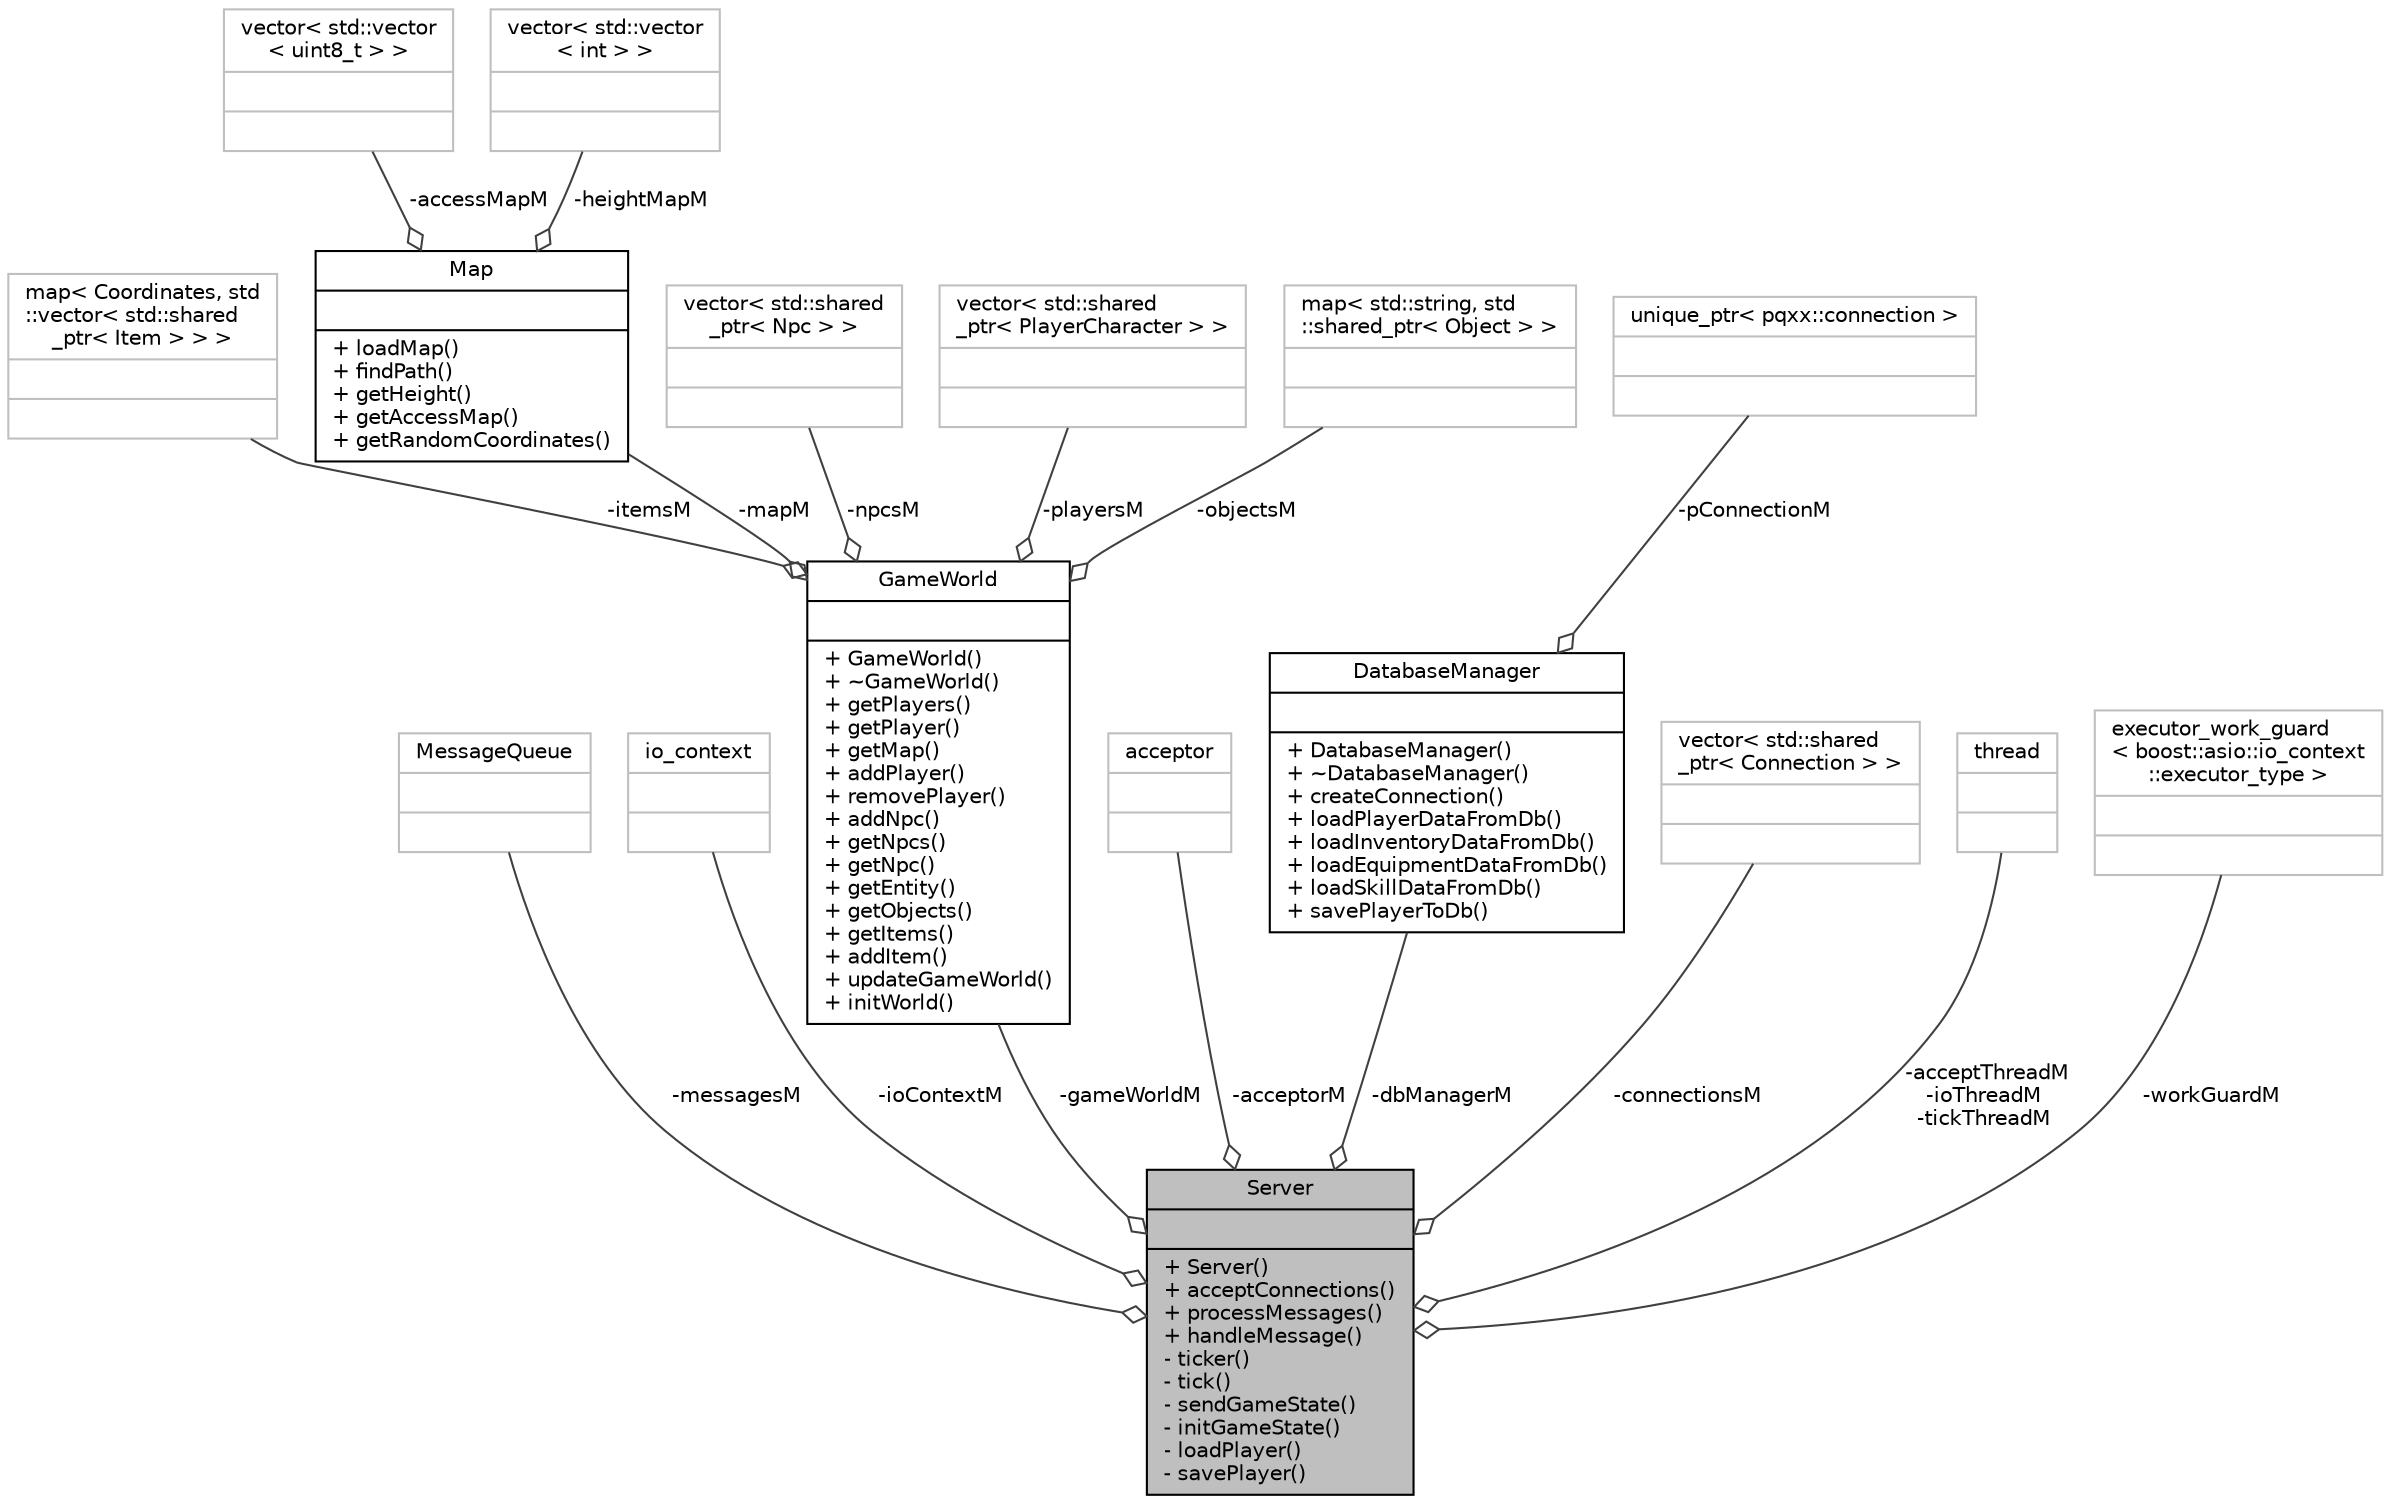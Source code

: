 digraph "Server"
{
 // LATEX_PDF_SIZE
  edge [fontname="Helvetica",fontsize="10",labelfontname="Helvetica",labelfontsize="10"];
  node [fontname="Helvetica",fontsize="10",shape=record];
  Node1 [label="{Server\n||+ Server()\l+ acceptConnections()\l+ processMessages()\l+ handleMessage()\l- ticker()\l- tick()\l- sendGameState()\l- initGameState()\l- loadPlayer()\l- savePlayer()\l}",height=0.2,width=0.4,color="black", fillcolor="grey75", style="filled", fontcolor="black",tooltip="Main class for the server."];
  Node2 -> Node1 [color="grey25",fontsize="10",style="solid",label=" -messagesM" ,arrowhead="odiamond",fontname="Helvetica"];
  Node2 [label="{MessageQueue\n||}",height=0.2,width=0.4,color="grey75", fillcolor="white", style="filled",tooltip=" "];
  Node3 -> Node1 [color="grey25",fontsize="10",style="solid",label=" -ioContextM" ,arrowhead="odiamond",fontname="Helvetica"];
  Node3 [label="{io_context\n||}",height=0.2,width=0.4,color="grey75", fillcolor="white", style="filled",tooltip=" "];
  Node4 -> Node1 [color="grey25",fontsize="10",style="solid",label=" -gameWorldM" ,arrowhead="odiamond",fontname="Helvetica"];
  Node4 [label="{GameWorld\n||+ GameWorld()\l+ ~GameWorld()\l+ getPlayers()\l+ getPlayer()\l+ getMap()\l+ addPlayer()\l+ removePlayer()\l+ addNpc()\l+ getNpcs()\l+ getNpc()\l+ getEntity()\l+ getObjects()\l+ getItems()\l+ addItem()\l+ updateGameWorld()\l+ initWorld()\l}",height=0.2,width=0.4,color="black", fillcolor="white", style="filled",URL="$classGameWorld.html",tooltip="GameWorld class. It contains all the player, npc, object and item instances."];
  Node5 -> Node4 [color="grey25",fontsize="10",style="solid",label=" -itemsM" ,arrowhead="odiamond",fontname="Helvetica"];
  Node5 [label="{map\< Coordinates, std\l::vector\< std::shared\l_ptr\< Item \> \> \>\n||}",height=0.2,width=0.4,color="grey75", fillcolor="white", style="filled",tooltip=" "];
  Node6 -> Node4 [color="grey25",fontsize="10",style="solid",label=" -mapM" ,arrowhead="odiamond",fontname="Helvetica"];
  Node6 [label="{Map\n||+ loadMap()\l+ findPath()\l+ getHeight()\l+ getAccessMap()\l+ getRandomCoordinates()\l}",height=0.2,width=0.4,color="black", fillcolor="white", style="filled",URL="$classMap.html",tooltip="Static class representing the map of the game world. Map contains information about which tiles are a..."];
  Node7 -> Node6 [color="grey25",fontsize="10",style="solid",label=" -accessMapM" ,arrowhead="odiamond",fontname="Helvetica"];
  Node7 [label="{vector\< std::vector\l\< uint8_t \> \>\n||}",height=0.2,width=0.4,color="grey75", fillcolor="white", style="filled",tooltip=" "];
  Node8 -> Node6 [color="grey25",fontsize="10",style="solid",label=" -heightMapM" ,arrowhead="odiamond",fontname="Helvetica"];
  Node8 [label="{vector\< std::vector\l\< int \> \>\n||}",height=0.2,width=0.4,color="grey75", fillcolor="white", style="filled",tooltip=" "];
  Node9 -> Node4 [color="grey25",fontsize="10",style="solid",label=" -npcsM" ,arrowhead="odiamond",fontname="Helvetica"];
  Node9 [label="{vector\< std::shared\l_ptr\< Npc \> \>\n||}",height=0.2,width=0.4,color="grey75", fillcolor="white", style="filled",tooltip=" "];
  Node10 -> Node4 [color="grey25",fontsize="10",style="solid",label=" -playersM" ,arrowhead="odiamond",fontname="Helvetica"];
  Node10 [label="{vector\< std::shared\l_ptr\< PlayerCharacter \> \>\n||}",height=0.2,width=0.4,color="grey75", fillcolor="white", style="filled",tooltip=" "];
  Node11 -> Node4 [color="grey25",fontsize="10",style="solid",label=" -objectsM" ,arrowhead="odiamond",fontname="Helvetica"];
  Node11 [label="{map\< std::string, std\l::shared_ptr\< Object \> \>\n||}",height=0.2,width=0.4,color="grey75", fillcolor="white", style="filled",tooltip=" "];
  Node12 -> Node1 [color="grey25",fontsize="10",style="solid",label=" -acceptorM" ,arrowhead="odiamond",fontname="Helvetica"];
  Node12 [label="{acceptor\n||}",height=0.2,width=0.4,color="grey75", fillcolor="white", style="filled",tooltip=" "];
  Node13 -> Node1 [color="grey25",fontsize="10",style="solid",label=" -dbManagerM" ,arrowhead="odiamond",fontname="Helvetica"];
  Node13 [label="{DatabaseManager\n||+ DatabaseManager()\l+ ~DatabaseManager()\l+ createConnection()\l+ loadPlayerDataFromDb()\l+ loadInventoryDataFromDb()\l+ loadEquipmentDataFromDb()\l+ loadSkillDataFromDb()\l+ savePlayerToDb()\l}",height=0.2,width=0.4,color="black", fillcolor="white", style="filled",URL="$classDatabaseManager.html",tooltip="Class for handling database queries."];
  Node14 -> Node13 [color="grey25",fontsize="10",style="solid",label=" -pConnectionM" ,arrowhead="odiamond",fontname="Helvetica"];
  Node14 [label="{unique_ptr\< pqxx::connection \>\n||}",height=0.2,width=0.4,color="grey75", fillcolor="white", style="filled",tooltip=" "];
  Node15 -> Node1 [color="grey25",fontsize="10",style="solid",label=" -connectionsM" ,arrowhead="odiamond",fontname="Helvetica"];
  Node15 [label="{vector\< std::shared\l_ptr\< Connection \> \>\n||}",height=0.2,width=0.4,color="grey75", fillcolor="white", style="filled",tooltip=" "];
  Node16 -> Node1 [color="grey25",fontsize="10",style="solid",label=" -acceptThreadM\n-ioThreadM\n-tickThreadM" ,arrowhead="odiamond",fontname="Helvetica"];
  Node16 [label="{thread\n||}",height=0.2,width=0.4,color="grey75", fillcolor="white", style="filled",tooltip=" "];
  Node17 -> Node1 [color="grey25",fontsize="10",style="solid",label=" -workGuardM" ,arrowhead="odiamond",fontname="Helvetica"];
  Node17 [label="{executor_work_guard\l\< boost::asio::io_context\l::executor_type \>\n||}",height=0.2,width=0.4,color="grey75", fillcolor="white", style="filled",tooltip=" "];
}
